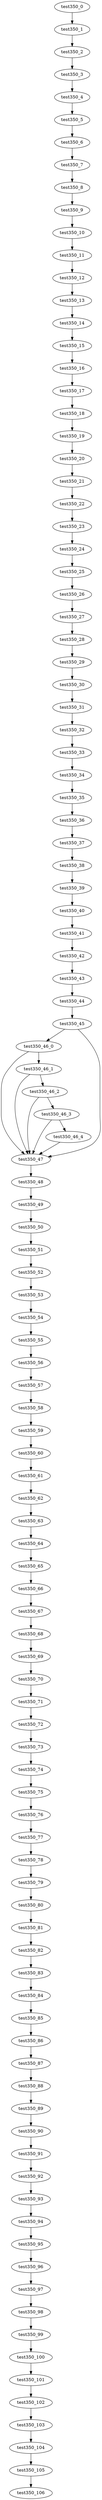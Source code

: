 digraph G {
test350_0->test350_1;
test350_1->test350_2;
test350_2->test350_3;
test350_3->test350_4;
test350_4->test350_5;
test350_5->test350_6;
test350_6->test350_7;
test350_7->test350_8;
test350_8->test350_9;
test350_9->test350_10;
test350_10->test350_11;
test350_11->test350_12;
test350_12->test350_13;
test350_13->test350_14;
test350_14->test350_15;
test350_15->test350_16;
test350_16->test350_17;
test350_17->test350_18;
test350_18->test350_19;
test350_19->test350_20;
test350_20->test350_21;
test350_21->test350_22;
test350_22->test350_23;
test350_23->test350_24;
test350_24->test350_25;
test350_25->test350_26;
test350_26->test350_27;
test350_27->test350_28;
test350_28->test350_29;
test350_29->test350_30;
test350_30->test350_31;
test350_31->test350_32;
test350_32->test350_33;
test350_33->test350_34;
test350_34->test350_35;
test350_35->test350_36;
test350_36->test350_37;
test350_37->test350_38;
test350_38->test350_39;
test350_39->test350_40;
test350_40->test350_41;
test350_41->test350_42;
test350_42->test350_43;
test350_43->test350_44;
test350_44->test350_45;
test350_45->test350_46_0;
test350_45->test350_47;
test350_46_0->test350_46_1;
test350_46_0->test350_47;
test350_46_1->test350_46_2;
test350_46_1->test350_47;
test350_46_2->test350_46_3;
test350_46_2->test350_47;
test350_46_3->test350_46_4;
test350_46_3->test350_47;
test350_46_4->test350_47;
test350_47->test350_48;
test350_48->test350_49;
test350_49->test350_50;
test350_50->test350_51;
test350_51->test350_52;
test350_52->test350_53;
test350_53->test350_54;
test350_54->test350_55;
test350_55->test350_56;
test350_56->test350_57;
test350_57->test350_58;
test350_58->test350_59;
test350_59->test350_60;
test350_60->test350_61;
test350_61->test350_62;
test350_62->test350_63;
test350_63->test350_64;
test350_64->test350_65;
test350_65->test350_66;
test350_66->test350_67;
test350_67->test350_68;
test350_68->test350_69;
test350_69->test350_70;
test350_70->test350_71;
test350_71->test350_72;
test350_72->test350_73;
test350_73->test350_74;
test350_74->test350_75;
test350_75->test350_76;
test350_76->test350_77;
test350_77->test350_78;
test350_78->test350_79;
test350_79->test350_80;
test350_80->test350_81;
test350_81->test350_82;
test350_82->test350_83;
test350_83->test350_84;
test350_84->test350_85;
test350_85->test350_86;
test350_86->test350_87;
test350_87->test350_88;
test350_88->test350_89;
test350_89->test350_90;
test350_90->test350_91;
test350_91->test350_92;
test350_92->test350_93;
test350_93->test350_94;
test350_94->test350_95;
test350_95->test350_96;
test350_96->test350_97;
test350_97->test350_98;
test350_98->test350_99;
test350_99->test350_100;
test350_100->test350_101;
test350_101->test350_102;
test350_102->test350_103;
test350_103->test350_104;
test350_104->test350_105;
test350_105->test350_106;

}
